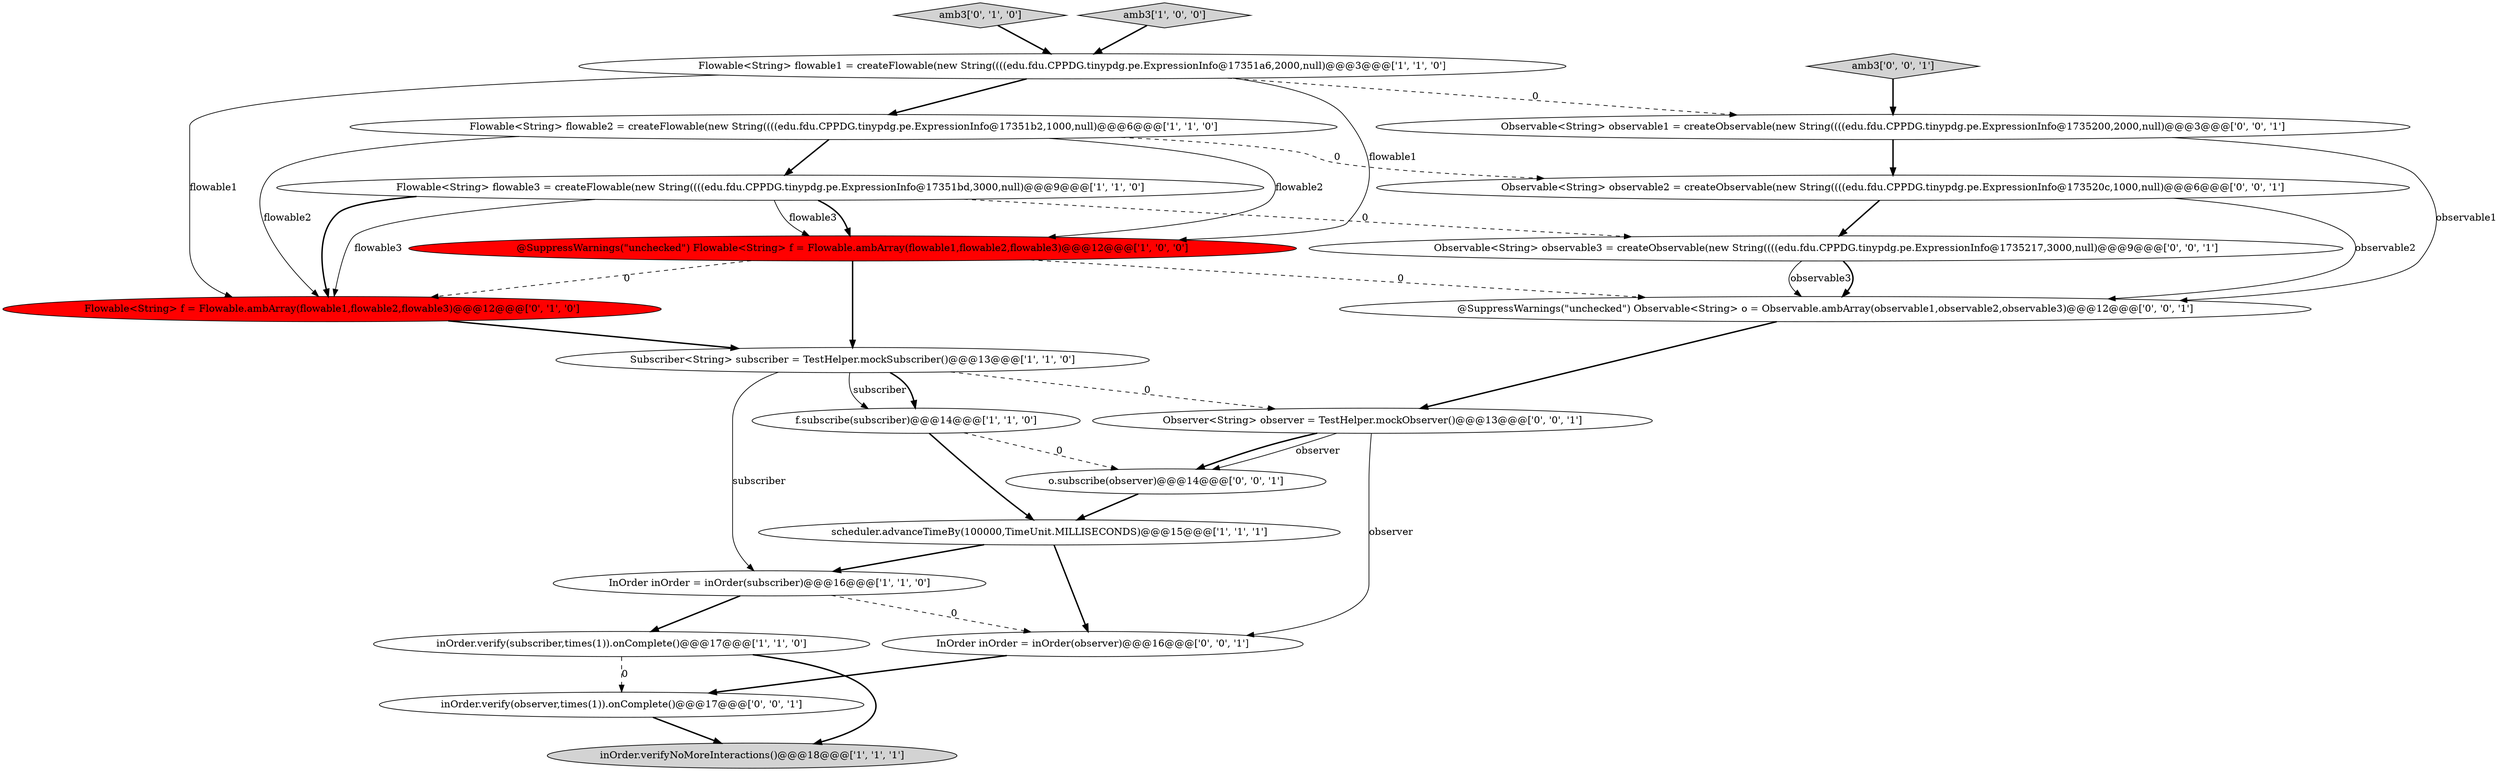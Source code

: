 digraph {
1 [style = filled, label = "inOrder.verify(subscriber,times(1)).onComplete()@@@17@@@['1', '1', '0']", fillcolor = white, shape = ellipse image = "AAA0AAABBB1BBB"];
6 [style = filled, label = "scheduler.advanceTimeBy(100000,TimeUnit.MILLISECONDS)@@@15@@@['1', '1', '1']", fillcolor = white, shape = ellipse image = "AAA0AAABBB1BBB"];
16 [style = filled, label = "amb3['0', '0', '1']", fillcolor = lightgray, shape = diamond image = "AAA0AAABBB3BBB"];
18 [style = filled, label = "Observer<String> observer = TestHelper.mockObserver()@@@13@@@['0', '0', '1']", fillcolor = white, shape = ellipse image = "AAA0AAABBB3BBB"];
19 [style = filled, label = "o.subscribe(observer)@@@14@@@['0', '0', '1']", fillcolor = white, shape = ellipse image = "AAA0AAABBB3BBB"];
20 [style = filled, label = "Observable<String> observable1 = createObservable(new String((((edu.fdu.CPPDG.tinypdg.pe.ExpressionInfo@1735200,2000,null)@@@3@@@['0', '0', '1']", fillcolor = white, shape = ellipse image = "AAA0AAABBB3BBB"];
9 [style = filled, label = "Flowable<String> flowable3 = createFlowable(new String((((edu.fdu.CPPDG.tinypdg.pe.ExpressionInfo@17351bd,3000,null)@@@9@@@['1', '1', '0']", fillcolor = white, shape = ellipse image = "AAA0AAABBB1BBB"];
5 [style = filled, label = "InOrder inOrder = inOrder(subscriber)@@@16@@@['1', '1', '0']", fillcolor = white, shape = ellipse image = "AAA0AAABBB1BBB"];
21 [style = filled, label = "InOrder inOrder = inOrder(observer)@@@16@@@['0', '0', '1']", fillcolor = white, shape = ellipse image = "AAA0AAABBB3BBB"];
4 [style = filled, label = "@SuppressWarnings(\"unchecked\") Flowable<String> f = Flowable.ambArray(flowable1,flowable2,flowable3)@@@12@@@['1', '0', '0']", fillcolor = red, shape = ellipse image = "AAA1AAABBB1BBB"];
10 [style = filled, label = "f.subscribe(subscriber)@@@14@@@['1', '1', '0']", fillcolor = white, shape = ellipse image = "AAA0AAABBB1BBB"];
2 [style = filled, label = "Subscriber<String> subscriber = TestHelper.mockSubscriber()@@@13@@@['1', '1', '0']", fillcolor = white, shape = ellipse image = "AAA0AAABBB1BBB"];
14 [style = filled, label = "@SuppressWarnings(\"unchecked\") Observable<String> o = Observable.ambArray(observable1,observable2,observable3)@@@12@@@['0', '0', '1']", fillcolor = white, shape = ellipse image = "AAA0AAABBB3BBB"];
7 [style = filled, label = "inOrder.verifyNoMoreInteractions()@@@18@@@['1', '1', '1']", fillcolor = lightgray, shape = ellipse image = "AAA0AAABBB1BBB"];
11 [style = filled, label = "Flowable<String> f = Flowable.ambArray(flowable1,flowable2,flowable3)@@@12@@@['0', '1', '0']", fillcolor = red, shape = ellipse image = "AAA1AAABBB2BBB"];
15 [style = filled, label = "inOrder.verify(observer,times(1)).onComplete()@@@17@@@['0', '0', '1']", fillcolor = white, shape = ellipse image = "AAA0AAABBB3BBB"];
12 [style = filled, label = "amb3['0', '1', '0']", fillcolor = lightgray, shape = diamond image = "AAA0AAABBB2BBB"];
0 [style = filled, label = "Flowable<String> flowable2 = createFlowable(new String((((edu.fdu.CPPDG.tinypdg.pe.ExpressionInfo@17351b2,1000,null)@@@6@@@['1', '1', '0']", fillcolor = white, shape = ellipse image = "AAA0AAABBB1BBB"];
8 [style = filled, label = "amb3['1', '0', '0']", fillcolor = lightgray, shape = diamond image = "AAA0AAABBB1BBB"];
3 [style = filled, label = "Flowable<String> flowable1 = createFlowable(new String((((edu.fdu.CPPDG.tinypdg.pe.ExpressionInfo@17351a6,2000,null)@@@3@@@['1', '1', '0']", fillcolor = white, shape = ellipse image = "AAA0AAABBB1BBB"];
17 [style = filled, label = "Observable<String> observable2 = createObservable(new String((((edu.fdu.CPPDG.tinypdg.pe.ExpressionInfo@173520c,1000,null)@@@6@@@['0', '0', '1']", fillcolor = white, shape = ellipse image = "AAA0AAABBB3BBB"];
13 [style = filled, label = "Observable<String> observable3 = createObservable(new String((((edu.fdu.CPPDG.tinypdg.pe.ExpressionInfo@1735217,3000,null)@@@9@@@['0', '0', '1']", fillcolor = white, shape = ellipse image = "AAA0AAABBB3BBB"];
9->4 [style = solid, label="flowable3"];
0->9 [style = bold, label=""];
20->17 [style = bold, label=""];
9->11 [style = bold, label=""];
15->7 [style = bold, label=""];
0->11 [style = solid, label="flowable2"];
10->19 [style = dashed, label="0"];
6->21 [style = bold, label=""];
1->15 [style = dashed, label="0"];
21->15 [style = bold, label=""];
9->4 [style = bold, label=""];
8->3 [style = bold, label=""];
18->19 [style = bold, label=""];
0->4 [style = solid, label="flowable2"];
13->14 [style = solid, label="observable3"];
2->10 [style = solid, label="subscriber"];
20->14 [style = solid, label="observable1"];
9->11 [style = solid, label="flowable3"];
4->2 [style = bold, label=""];
18->19 [style = solid, label="observer"];
2->10 [style = bold, label=""];
19->6 [style = bold, label=""];
3->11 [style = solid, label="flowable1"];
1->7 [style = bold, label=""];
10->6 [style = bold, label=""];
0->17 [style = dashed, label="0"];
11->2 [style = bold, label=""];
3->0 [style = bold, label=""];
18->21 [style = solid, label="observer"];
5->1 [style = bold, label=""];
6->5 [style = bold, label=""];
17->14 [style = solid, label="observable2"];
3->20 [style = dashed, label="0"];
3->4 [style = solid, label="flowable1"];
9->13 [style = dashed, label="0"];
2->18 [style = dashed, label="0"];
5->21 [style = dashed, label="0"];
14->18 [style = bold, label=""];
4->14 [style = dashed, label="0"];
17->13 [style = bold, label=""];
12->3 [style = bold, label=""];
4->11 [style = dashed, label="0"];
16->20 [style = bold, label=""];
13->14 [style = bold, label=""];
2->5 [style = solid, label="subscriber"];
}
